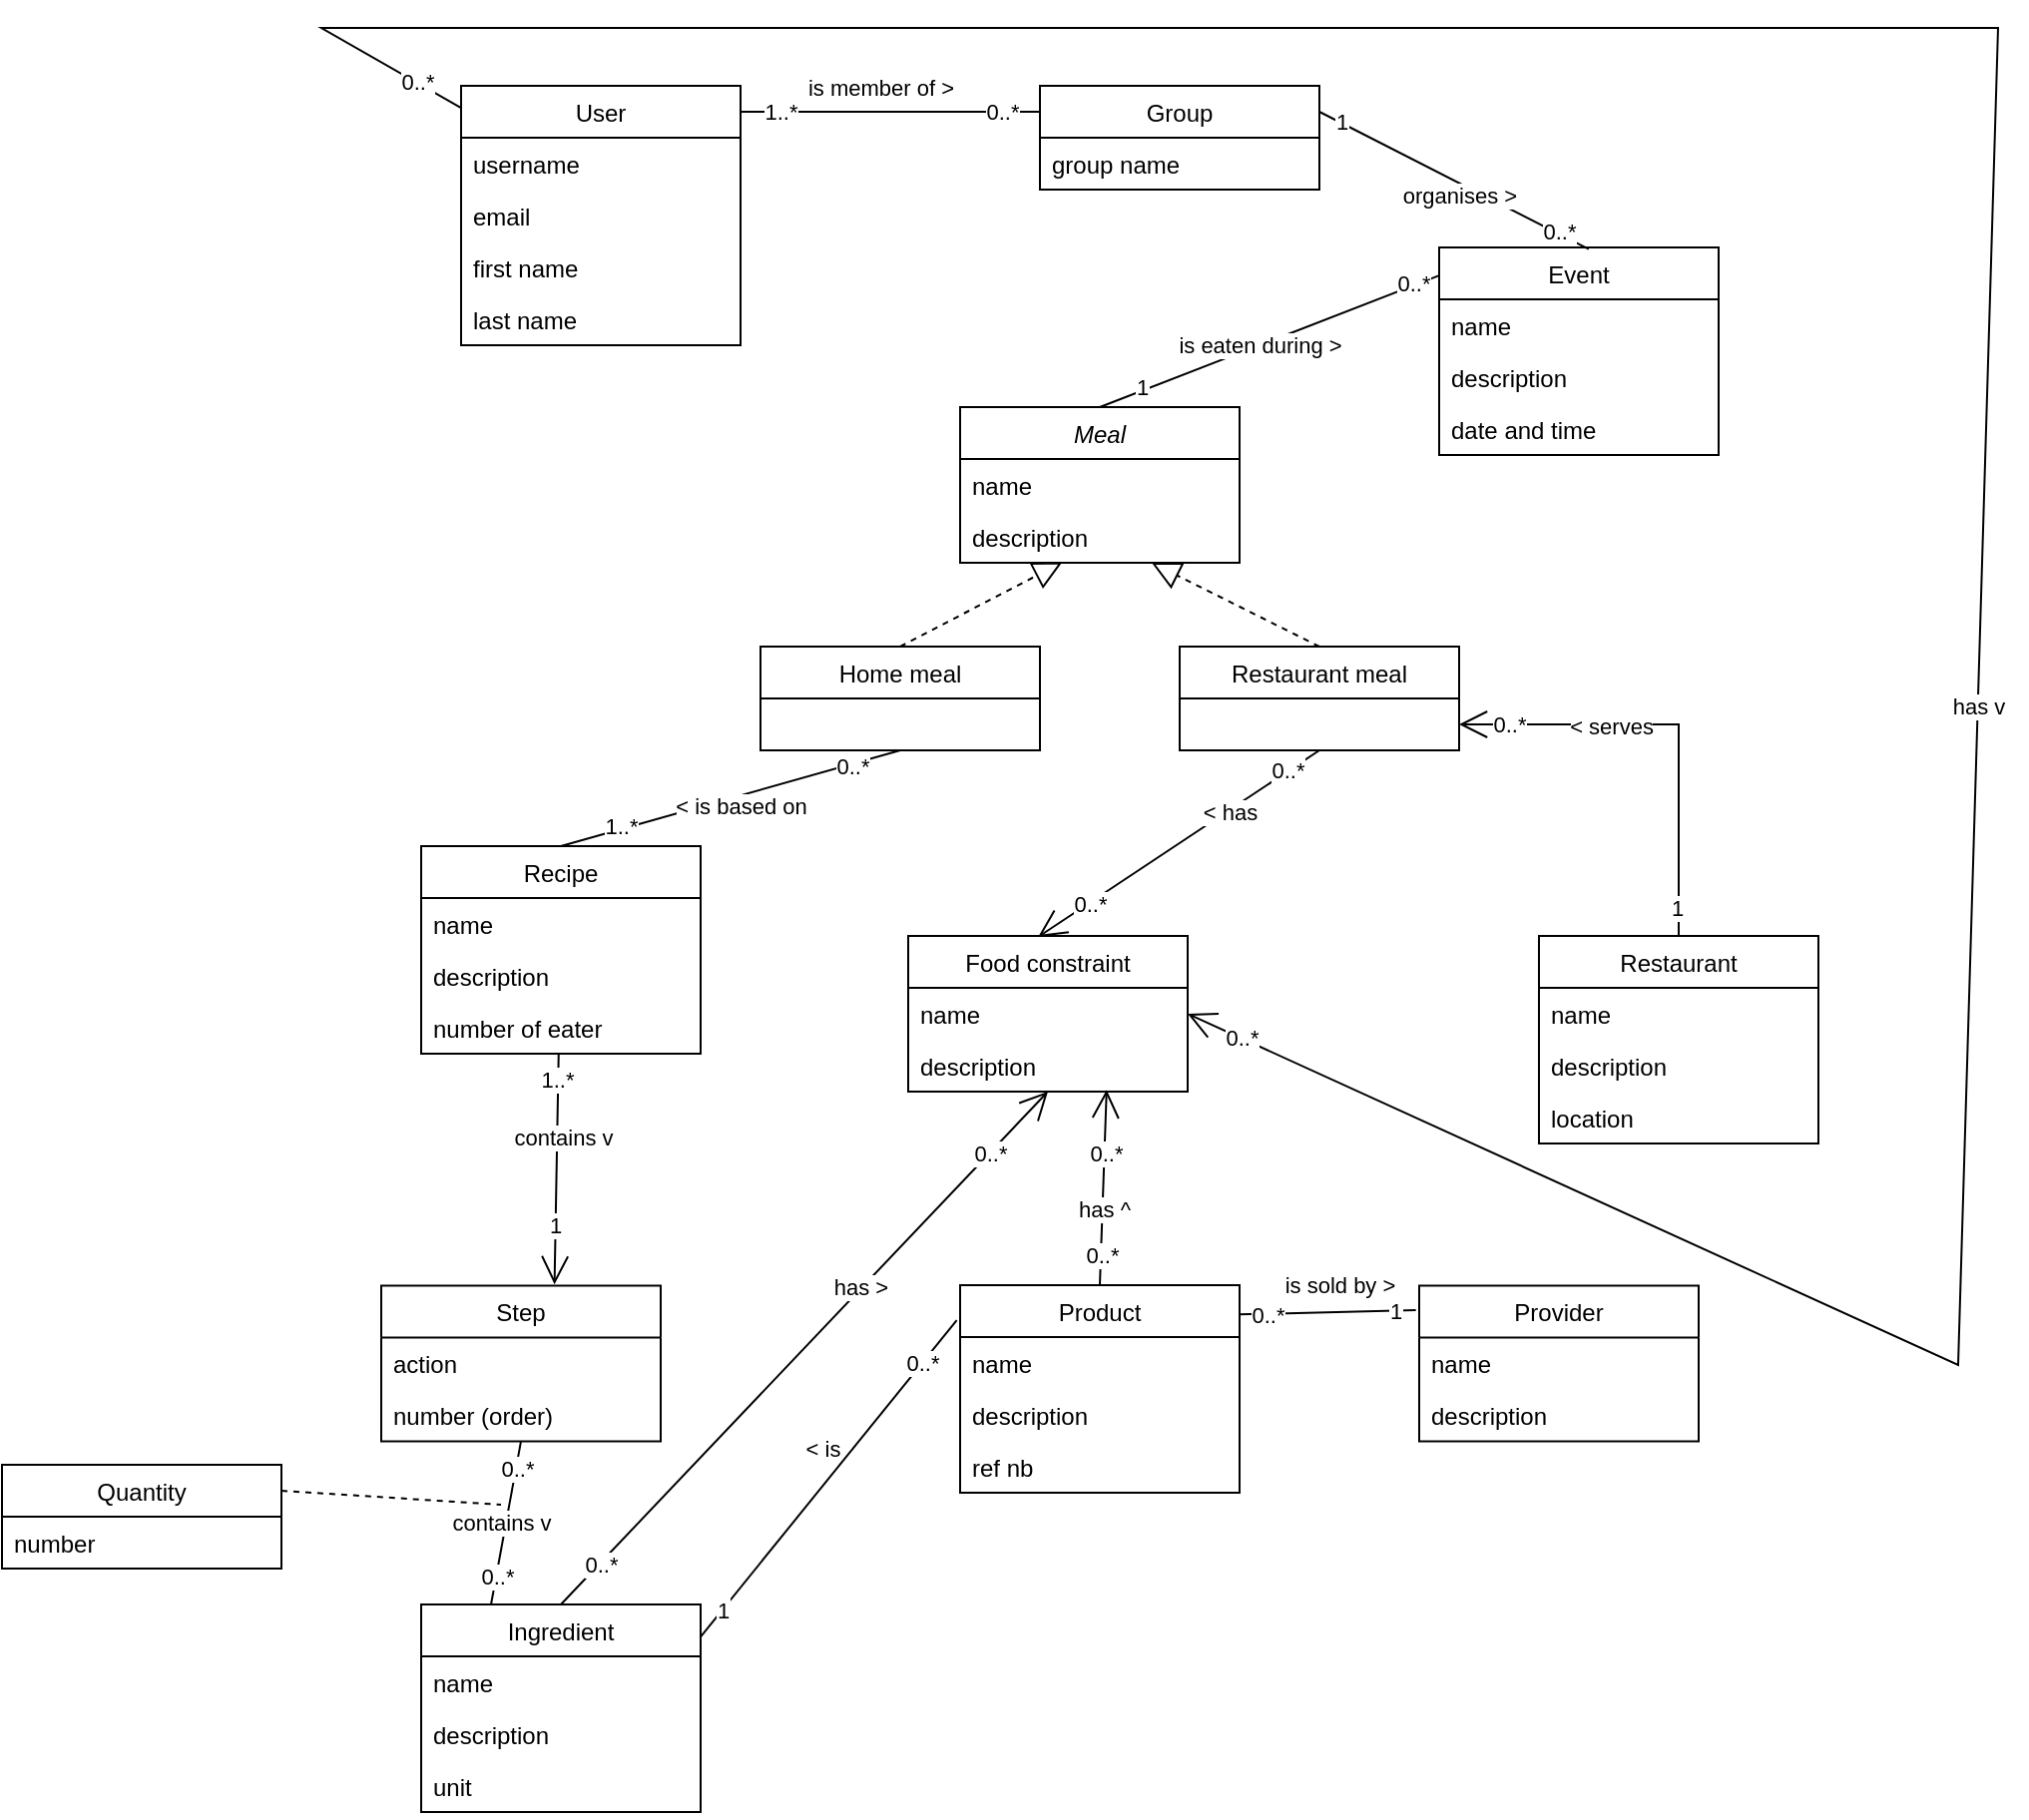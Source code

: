 <mxfile version="16.4.7" type="device"><diagram id="TqW5CA-NK5gwut6oddhq" name="Page-1"><mxGraphModel dx="1504" dy="358" grid="1" gridSize="10" guides="1" tooltips="1" connect="1" arrows="1" fold="1" page="1" pageScale="1" pageWidth="827" pageHeight="1169" math="0" shadow="0"><root><mxCell id="0"/><mxCell id="1" parent="0"/><mxCell id="YldxEUGGNBejZwfsjKbv-1" value="User" style="swimlane;fontStyle=0;childLayout=stackLayout;horizontal=1;startSize=26;fillColor=none;horizontalStack=0;resizeParent=1;resizeParentMax=0;resizeLast=0;collapsible=1;marginBottom=0;" parent="1" vertex="1"><mxGeometry x="190" y="159" width="140" height="130" as="geometry"/></mxCell><mxCell id="YldxEUGGNBejZwfsjKbv-2" value="username" style="text;strokeColor=none;fillColor=none;align=left;verticalAlign=top;spacingLeft=4;spacingRight=4;overflow=hidden;rotatable=0;points=[[0,0.5],[1,0.5]];portConstraint=eastwest;" parent="YldxEUGGNBejZwfsjKbv-1" vertex="1"><mxGeometry y="26" width="140" height="26" as="geometry"/></mxCell><mxCell id="YldxEUGGNBejZwfsjKbv-3" value="email" style="text;strokeColor=none;fillColor=none;align=left;verticalAlign=top;spacingLeft=4;spacingRight=4;overflow=hidden;rotatable=0;points=[[0,0.5],[1,0.5]];portConstraint=eastwest;" parent="YldxEUGGNBejZwfsjKbv-1" vertex="1"><mxGeometry y="52" width="140" height="26" as="geometry"/></mxCell><mxCell id="YldxEUGGNBejZwfsjKbv-4" value="first name" style="text;strokeColor=none;fillColor=none;align=left;verticalAlign=top;spacingLeft=4;spacingRight=4;overflow=hidden;rotatable=0;points=[[0,0.5],[1,0.5]];portConstraint=eastwest;" parent="YldxEUGGNBejZwfsjKbv-1" vertex="1"><mxGeometry y="78" width="140" height="26" as="geometry"/></mxCell><mxCell id="YldxEUGGNBejZwfsjKbv-5" value="last name" style="text;strokeColor=none;fillColor=none;align=left;verticalAlign=top;spacingLeft=4;spacingRight=4;overflow=hidden;rotatable=0;points=[[0,0.5],[1,0.5]];portConstraint=eastwest;" parent="YldxEUGGNBejZwfsjKbv-1" vertex="1"><mxGeometry y="104" width="140" height="26" as="geometry"/></mxCell><mxCell id="YldxEUGGNBejZwfsjKbv-6" value="Group" style="swimlane;fontStyle=0;childLayout=stackLayout;horizontal=1;startSize=26;fillColor=none;horizontalStack=0;resizeParent=1;resizeParentMax=0;resizeLast=0;collapsible=1;marginBottom=0;" parent="1" vertex="1"><mxGeometry x="480" y="159" width="140" height="52" as="geometry"/></mxCell><mxCell id="YldxEUGGNBejZwfsjKbv-7" value="group name" style="text;strokeColor=none;fillColor=none;align=left;verticalAlign=top;spacingLeft=4;spacingRight=4;overflow=hidden;rotatable=0;points=[[0,0.5],[1,0.5]];portConstraint=eastwest;" parent="YldxEUGGNBejZwfsjKbv-6" vertex="1"><mxGeometry y="26" width="140" height="26" as="geometry"/></mxCell><mxCell id="YldxEUGGNBejZwfsjKbv-14" value="Meal" style="swimlane;fontStyle=2;childLayout=stackLayout;horizontal=1;startSize=26;fillColor=none;horizontalStack=0;resizeParent=1;resizeParentMax=0;resizeLast=0;collapsible=1;marginBottom=0;" parent="1" vertex="1"><mxGeometry x="440" y="320" width="140" height="78" as="geometry"/></mxCell><mxCell id="YldxEUGGNBejZwfsjKbv-15" value="name" style="text;strokeColor=none;fillColor=none;align=left;verticalAlign=top;spacingLeft=4;spacingRight=4;overflow=hidden;rotatable=0;points=[[0,0.5],[1,0.5]];portConstraint=eastwest;" parent="YldxEUGGNBejZwfsjKbv-14" vertex="1"><mxGeometry y="26" width="140" height="26" as="geometry"/></mxCell><mxCell id="YldxEUGGNBejZwfsjKbv-16" value="description" style="text;strokeColor=none;fillColor=none;align=left;verticalAlign=top;spacingLeft=4;spacingRight=4;overflow=hidden;rotatable=0;points=[[0,0.5],[1,0.5]];portConstraint=eastwest;" parent="YldxEUGGNBejZwfsjKbv-14" vertex="1"><mxGeometry y="52" width="140" height="26" as="geometry"/></mxCell><mxCell id="YldxEUGGNBejZwfsjKbv-17" value="Home meal" style="swimlane;fontStyle=0;childLayout=stackLayout;horizontal=1;startSize=26;fillColor=none;horizontalStack=0;resizeParent=1;resizeParentMax=0;resizeLast=0;collapsible=1;marginBottom=0;" parent="1" vertex="1"><mxGeometry x="340" y="440" width="140" height="52" as="geometry"/></mxCell><mxCell id="YldxEUGGNBejZwfsjKbv-20" value="Restaurant meal" style="swimlane;fontStyle=0;childLayout=stackLayout;horizontal=1;startSize=26;fillColor=none;horizontalStack=0;resizeParent=1;resizeParentMax=0;resizeLast=0;collapsible=1;marginBottom=0;" parent="1" vertex="1"><mxGeometry x="550" y="440" width="140" height="52" as="geometry"/></mxCell><mxCell id="YldxEUGGNBejZwfsjKbv-23" value="Recipe" style="swimlane;fontStyle=0;childLayout=stackLayout;horizontal=1;startSize=26;fillColor=none;horizontalStack=0;resizeParent=1;resizeParentMax=0;resizeLast=0;collapsible=1;marginBottom=0;" parent="1" vertex="1"><mxGeometry x="170" y="540" width="140" height="104" as="geometry"/></mxCell><mxCell id="YldxEUGGNBejZwfsjKbv-24" value="name" style="text;strokeColor=none;fillColor=none;align=left;verticalAlign=top;spacingLeft=4;spacingRight=4;overflow=hidden;rotatable=0;points=[[0,0.5],[1,0.5]];portConstraint=eastwest;" parent="YldxEUGGNBejZwfsjKbv-23" vertex="1"><mxGeometry y="26" width="140" height="26" as="geometry"/></mxCell><mxCell id="YldxEUGGNBejZwfsjKbv-25" value="description" style="text;strokeColor=none;fillColor=none;align=left;verticalAlign=top;spacingLeft=4;spacingRight=4;overflow=hidden;rotatable=0;points=[[0,0.5],[1,0.5]];portConstraint=eastwest;" parent="YldxEUGGNBejZwfsjKbv-23" vertex="1"><mxGeometry y="52" width="140" height="26" as="geometry"/></mxCell><mxCell id="gpSyy8toEn4WB6s8I4Wy-8" value="number of eater" style="text;strokeColor=none;fillColor=none;align=left;verticalAlign=top;spacingLeft=4;spacingRight=4;overflow=hidden;rotatable=0;points=[[0,0.5],[1,0.5]];portConstraint=eastwest;" vertex="1" parent="YldxEUGGNBejZwfsjKbv-23"><mxGeometry y="78" width="140" height="26" as="geometry"/></mxCell><mxCell id="YldxEUGGNBejZwfsjKbv-26" value="Ingredient" style="swimlane;fontStyle=0;childLayout=stackLayout;horizontal=1;startSize=26;fillColor=none;horizontalStack=0;resizeParent=1;resizeParentMax=0;resizeLast=0;collapsible=1;marginBottom=0;" parent="1" vertex="1"><mxGeometry x="170" y="920" width="140" height="104" as="geometry"/></mxCell><mxCell id="YldxEUGGNBejZwfsjKbv-27" value="name" style="text;strokeColor=none;fillColor=none;align=left;verticalAlign=top;spacingLeft=4;spacingRight=4;overflow=hidden;rotatable=0;points=[[0,0.5],[1,0.5]];portConstraint=eastwest;" parent="YldxEUGGNBejZwfsjKbv-26" vertex="1"><mxGeometry y="26" width="140" height="26" as="geometry"/></mxCell><mxCell id="YldxEUGGNBejZwfsjKbv-28" value="description" style="text;strokeColor=none;fillColor=none;align=left;verticalAlign=top;spacingLeft=4;spacingRight=4;overflow=hidden;rotatable=0;points=[[0,0.5],[1,0.5]];portConstraint=eastwest;" parent="YldxEUGGNBejZwfsjKbv-26" vertex="1"><mxGeometry y="52" width="140" height="26" as="geometry"/></mxCell><mxCell id="YldxEUGGNBejZwfsjKbv-29" value="unit" style="text;strokeColor=none;fillColor=none;align=left;verticalAlign=top;spacingLeft=4;spacingRight=4;overflow=hidden;rotatable=0;points=[[0,0.5],[1,0.5]];portConstraint=eastwest;" parent="YldxEUGGNBejZwfsjKbv-26" vertex="1"><mxGeometry y="78" width="140" height="26" as="geometry"/></mxCell><mxCell id="YldxEUGGNBejZwfsjKbv-30" value="Food constraint" style="swimlane;fontStyle=0;childLayout=stackLayout;horizontal=1;startSize=26;fillColor=none;horizontalStack=0;resizeParent=1;resizeParentMax=0;resizeLast=0;collapsible=1;marginBottom=0;" parent="1" vertex="1"><mxGeometry x="414" y="585" width="140" height="78" as="geometry"/></mxCell><mxCell id="YldxEUGGNBejZwfsjKbv-31" value="name" style="text;strokeColor=none;fillColor=none;align=left;verticalAlign=top;spacingLeft=4;spacingRight=4;overflow=hidden;rotatable=0;points=[[0,0.5],[1,0.5]];portConstraint=eastwest;" parent="YldxEUGGNBejZwfsjKbv-30" vertex="1"><mxGeometry y="26" width="140" height="26" as="geometry"/></mxCell><mxCell id="YldxEUGGNBejZwfsjKbv-32" value="description" style="text;strokeColor=none;fillColor=none;align=left;verticalAlign=top;spacingLeft=4;spacingRight=4;overflow=hidden;rotatable=0;points=[[0,0.5],[1,0.5]];portConstraint=eastwest;" parent="YldxEUGGNBejZwfsjKbv-30" vertex="1"><mxGeometry y="52" width="140" height="26" as="geometry"/></mxCell><mxCell id="YldxEUGGNBejZwfsjKbv-34" value="" style="endArrow=block;dashed=1;endFill=0;endSize=12;html=1;rounded=0;exitX=0.5;exitY=0;exitDx=0;exitDy=0;entryX=0.365;entryY=0.992;entryDx=0;entryDy=0;entryPerimeter=0;" parent="1" source="YldxEUGGNBejZwfsjKbv-17" target="YldxEUGGNBejZwfsjKbv-16" edge="1"><mxGeometry width="160" relative="1" as="geometry"><mxPoint x="370" y="585" as="sourcePoint"/><mxPoint x="490" y="410" as="targetPoint"/></mxGeometry></mxCell><mxCell id="YldxEUGGNBejZwfsjKbv-39" value="" style="endArrow=block;dashed=1;endFill=0;endSize=12;html=1;rounded=0;exitX=0.5;exitY=0;exitDx=0;exitDy=0;" parent="1" source="YldxEUGGNBejZwfsjKbv-20" target="YldxEUGGNBejZwfsjKbv-16" edge="1"><mxGeometry width="160" relative="1" as="geometry"><mxPoint x="420" y="450" as="sourcePoint"/><mxPoint x="520" y="407.012" as="targetPoint"/></mxGeometry></mxCell><mxCell id="YldxEUGGNBejZwfsjKbv-40" value="" style="endArrow=open;endFill=1;endSize=12;html=1;rounded=0;entryX=1;entryY=0.75;entryDx=0;entryDy=0;exitX=0.5;exitY=0;exitDx=0;exitDy=0;" parent="1" source="YldxEUGGNBejZwfsjKbv-41" target="YldxEUGGNBejZwfsjKbv-20" edge="1"><mxGeometry width="160" relative="1" as="geometry"><mxPoint x="770" y="410" as="sourcePoint"/><mxPoint x="930" y="410" as="targetPoint"/><Array as="points"><mxPoint x="800" y="479"/></Array></mxGeometry></mxCell><mxCell id="gpSyy8toEn4WB6s8I4Wy-18" value="&amp;lt; serves" style="edgeLabel;html=1;align=center;verticalAlign=middle;resizable=0;points=[];" vertex="1" connectable="0" parent="YldxEUGGNBejZwfsjKbv-40"><mxGeometry x="0.299" y="1" relative="1" as="geometry"><mxPoint as="offset"/></mxGeometry></mxCell><mxCell id="gpSyy8toEn4WB6s8I4Wy-55" value="0..*" style="edgeLabel;html=1;align=center;verticalAlign=middle;resizable=0;points=[];" vertex="1" connectable="0" parent="YldxEUGGNBejZwfsjKbv-40"><mxGeometry x="0.772" relative="1" as="geometry"><mxPoint as="offset"/></mxGeometry></mxCell><mxCell id="gpSyy8toEn4WB6s8I4Wy-56" value="1" style="edgeLabel;html=1;align=center;verticalAlign=middle;resizable=0;points=[];" vertex="1" connectable="0" parent="YldxEUGGNBejZwfsjKbv-40"><mxGeometry x="-0.866" y="1" relative="1" as="geometry"><mxPoint as="offset"/></mxGeometry></mxCell><mxCell id="YldxEUGGNBejZwfsjKbv-41" value="Restaurant" style="swimlane;fontStyle=0;childLayout=stackLayout;horizontal=1;startSize=26;fillColor=none;horizontalStack=0;resizeParent=1;resizeParentMax=0;resizeLast=0;collapsible=1;marginBottom=0;" parent="1" vertex="1"><mxGeometry x="730" y="585" width="140" height="104" as="geometry"/></mxCell><mxCell id="YldxEUGGNBejZwfsjKbv-42" value="name" style="text;strokeColor=none;fillColor=none;align=left;verticalAlign=top;spacingLeft=4;spacingRight=4;overflow=hidden;rotatable=0;points=[[0,0.5],[1,0.5]];portConstraint=eastwest;" parent="YldxEUGGNBejZwfsjKbv-41" vertex="1"><mxGeometry y="26" width="140" height="26" as="geometry"/></mxCell><mxCell id="YldxEUGGNBejZwfsjKbv-43" value="description" style="text;strokeColor=none;fillColor=none;align=left;verticalAlign=top;spacingLeft=4;spacingRight=4;overflow=hidden;rotatable=0;points=[[0,0.5],[1,0.5]];portConstraint=eastwest;" parent="YldxEUGGNBejZwfsjKbv-41" vertex="1"><mxGeometry y="52" width="140" height="26" as="geometry"/></mxCell><mxCell id="YldxEUGGNBejZwfsjKbv-44" value="location" style="text;strokeColor=none;fillColor=none;align=left;verticalAlign=top;spacingLeft=4;spacingRight=4;overflow=hidden;rotatable=0;points=[[0,0.5],[1,0.5]];portConstraint=eastwest;" parent="YldxEUGGNBejZwfsjKbv-41" vertex="1"><mxGeometry y="78" width="140" height="26" as="geometry"/></mxCell><mxCell id="YldxEUGGNBejZwfsjKbv-46" value="" style="endArrow=open;endFill=1;endSize=12;html=1;rounded=0;entryX=0.465;entryY=0.006;entryDx=0;entryDy=0;entryPerimeter=0;exitX=0.5;exitY=1;exitDx=0;exitDy=0;" parent="1" source="YldxEUGGNBejZwfsjKbv-20" target="YldxEUGGNBejZwfsjKbv-30" edge="1"><mxGeometry width="160" relative="1" as="geometry"><mxPoint x="480" y="560" as="sourcePoint"/><mxPoint x="640" y="560" as="targetPoint"/></mxGeometry></mxCell><mxCell id="gpSyy8toEn4WB6s8I4Wy-19" value="&amp;lt; has" style="edgeLabel;html=1;align=center;verticalAlign=middle;resizable=0;points=[];" vertex="1" connectable="0" parent="YldxEUGGNBejZwfsjKbv-46"><mxGeometry x="-0.357" y="1" relative="1" as="geometry"><mxPoint as="offset"/></mxGeometry></mxCell><mxCell id="gpSyy8toEn4WB6s8I4Wy-53" value="0..*" style="edgeLabel;html=1;align=center;verticalAlign=middle;resizable=0;points=[];" vertex="1" connectable="0" parent="YldxEUGGNBejZwfsjKbv-46"><mxGeometry x="0.631" relative="1" as="geometry"><mxPoint as="offset"/></mxGeometry></mxCell><mxCell id="gpSyy8toEn4WB6s8I4Wy-54" value="0..*" style="edgeLabel;html=1;align=center;verticalAlign=middle;resizable=0;points=[];" vertex="1" connectable="0" parent="YldxEUGGNBejZwfsjKbv-46"><mxGeometry x="-0.781" y="-1" relative="1" as="geometry"><mxPoint as="offset"/></mxGeometry></mxCell><mxCell id="YldxEUGGNBejZwfsjKbv-47" value="" style="endArrow=open;endFill=1;endSize=12;html=1;rounded=0;entryX=0.5;entryY=1;entryDx=0;entryDy=0;exitX=0.5;exitY=0;exitDx=0;exitDy=0;" parent="1" source="YldxEUGGNBejZwfsjKbv-26" target="YldxEUGGNBejZwfsjKbv-30" edge="1"><mxGeometry width="160" relative="1" as="geometry"><mxPoint x="630" y="502" as="sourcePoint"/><mxPoint x="489.1" y="595.468" as="targetPoint"/></mxGeometry></mxCell><mxCell id="gpSyy8toEn4WB6s8I4Wy-14" value="has &amp;gt;" style="edgeLabel;html=1;align=center;verticalAlign=middle;resizable=0;points=[];" vertex="1" connectable="0" parent="YldxEUGGNBejZwfsjKbv-47"><mxGeometry x="0.233" y="1" relative="1" as="geometry"><mxPoint as="offset"/></mxGeometry></mxCell><mxCell id="gpSyy8toEn4WB6s8I4Wy-42" value="0..*" style="edgeLabel;html=1;align=center;verticalAlign=middle;resizable=0;points=[];" vertex="1" connectable="0" parent="YldxEUGGNBejZwfsjKbv-47"><mxGeometry x="-0.84" relative="1" as="geometry"><mxPoint as="offset"/></mxGeometry></mxCell><mxCell id="gpSyy8toEn4WB6s8I4Wy-43" value="0..*" style="edgeLabel;html=1;align=center;verticalAlign=middle;resizable=0;points=[];" vertex="1" connectable="0" parent="YldxEUGGNBejZwfsjKbv-47"><mxGeometry x="0.757" relative="1" as="geometry"><mxPoint as="offset"/></mxGeometry></mxCell><mxCell id="YldxEUGGNBejZwfsjKbv-49" value="" style="endArrow=none;endFill=0;endSize=12;html=1;rounded=0;entryX=0.5;entryY=0;entryDx=0;entryDy=0;exitX=0.5;exitY=1;exitDx=0;exitDy=0;" parent="1" source="YldxEUGGNBejZwfsjKbv-17" target="YldxEUGGNBejZwfsjKbv-23" edge="1"><mxGeometry width="160" relative="1" as="geometry"><mxPoint x="240" y="673.52" as="sourcePoint"/><mxPoint x="220.68" y="760.624" as="targetPoint"/></mxGeometry></mxCell><mxCell id="YldxEUGGNBejZwfsjKbv-68" value="&amp;lt; is based on" style="edgeLabel;html=1;align=center;verticalAlign=middle;resizable=0;points=[];" parent="YldxEUGGNBejZwfsjKbv-49" vertex="1" connectable="0"><mxGeometry x="-0.342" relative="1" as="geometry"><mxPoint x="-24" y="12" as="offset"/></mxGeometry></mxCell><mxCell id="gpSyy8toEn4WB6s8I4Wy-33" value="1..*" style="edgeLabel;html=1;align=center;verticalAlign=middle;resizable=0;points=[];" vertex="1" connectable="0" parent="YldxEUGGNBejZwfsjKbv-49"><mxGeometry x="0.741" relative="1" as="geometry"><mxPoint x="8" y="-4" as="offset"/></mxGeometry></mxCell><mxCell id="gpSyy8toEn4WB6s8I4Wy-34" value="0..*" style="edgeLabel;html=1;align=center;verticalAlign=middle;resizable=0;points=[];" vertex="1" connectable="0" parent="YldxEUGGNBejZwfsjKbv-49"><mxGeometry x="-0.715" y="1" relative="1" as="geometry"><mxPoint as="offset"/></mxGeometry></mxCell><mxCell id="YldxEUGGNBejZwfsjKbv-50" value="Product" style="swimlane;fontStyle=0;childLayout=stackLayout;horizontal=1;startSize=26;fillColor=none;horizontalStack=0;resizeParent=1;resizeParentMax=0;resizeLast=0;collapsible=1;marginBottom=0;" parent="1" vertex="1"><mxGeometry x="440" y="760" width="140" height="104" as="geometry"/></mxCell><mxCell id="YldxEUGGNBejZwfsjKbv-51" value="name" style="text;strokeColor=none;fillColor=none;align=left;verticalAlign=top;spacingLeft=4;spacingRight=4;overflow=hidden;rotatable=0;points=[[0,0.5],[1,0.5]];portConstraint=eastwest;" parent="YldxEUGGNBejZwfsjKbv-50" vertex="1"><mxGeometry y="26" width="140" height="26" as="geometry"/></mxCell><mxCell id="YldxEUGGNBejZwfsjKbv-52" value="description" style="text;strokeColor=none;fillColor=none;align=left;verticalAlign=top;spacingLeft=4;spacingRight=4;overflow=hidden;rotatable=0;points=[[0,0.5],[1,0.5]];portConstraint=eastwest;" parent="YldxEUGGNBejZwfsjKbv-50" vertex="1"><mxGeometry y="52" width="140" height="26" as="geometry"/></mxCell><mxCell id="YldxEUGGNBejZwfsjKbv-53" value="ref nb" style="text;strokeColor=none;fillColor=none;align=left;verticalAlign=top;spacingLeft=4;spacingRight=4;overflow=hidden;rotatable=0;points=[[0,0.5],[1,0.5]];portConstraint=eastwest;" parent="YldxEUGGNBejZwfsjKbv-50" vertex="1"><mxGeometry y="78" width="140" height="26" as="geometry"/></mxCell><mxCell id="YldxEUGGNBejZwfsjKbv-54" value="" style="endArrow=none;endFill=0;endSize=12;html=1;rounded=0;entryX=1;entryY=0.1;entryDx=0;entryDy=0;exitX=0;exitY=0.25;exitDx=0;exitDy=0;entryPerimeter=0;" parent="1" source="YldxEUGGNBejZwfsjKbv-6" target="YldxEUGGNBejZwfsjKbv-1" edge="1"><mxGeometry width="160" relative="1" as="geometry"><mxPoint x="430" y="250" as="sourcePoint"/><mxPoint x="250" y="343" as="targetPoint"/></mxGeometry></mxCell><mxCell id="YldxEUGGNBejZwfsjKbv-66" value="is member of &amp;gt;" style="edgeLabel;html=1;align=center;verticalAlign=middle;resizable=0;points=[];" parent="YldxEUGGNBejZwfsjKbv-54" vertex="1" connectable="0"><mxGeometry x="0.426" relative="1" as="geometry"><mxPoint x="27" y="-12" as="offset"/></mxGeometry></mxCell><mxCell id="gpSyy8toEn4WB6s8I4Wy-20" value="1..*" style="edgeLabel;html=1;align=center;verticalAlign=middle;resizable=0;points=[];" vertex="1" connectable="0" parent="YldxEUGGNBejZwfsjKbv-54"><mxGeometry x="0.879" relative="1" as="geometry"><mxPoint x="11" as="offset"/></mxGeometry></mxCell><mxCell id="gpSyy8toEn4WB6s8I4Wy-21" value="0..*" style="edgeLabel;html=1;align=center;verticalAlign=middle;resizable=0;points=[];" vertex="1" connectable="0" parent="YldxEUGGNBejZwfsjKbv-54"><mxGeometry x="-0.887" relative="1" as="geometry"><mxPoint x="-11" as="offset"/></mxGeometry></mxCell><mxCell id="YldxEUGGNBejZwfsjKbv-56" value="" style="endArrow=open;endFill=1;endSize=12;html=1;rounded=0;entryX=1;entryY=0.5;entryDx=0;entryDy=0;exitX=0;exitY=0.085;exitDx=0;exitDy=0;exitPerimeter=0;" parent="1" source="YldxEUGGNBejZwfsjKbv-1" target="YldxEUGGNBejZwfsjKbv-31" edge="1"><mxGeometry width="160" relative="1" as="geometry"><mxPoint x="140" y="280" as="sourcePoint"/><mxPoint x="240" y="380" as="targetPoint"/><Array as="points"><mxPoint x="120" y="130"/><mxPoint x="960" y="130"/><mxPoint x="940" y="800"/></Array></mxGeometry></mxCell><mxCell id="YldxEUGGNBejZwfsjKbv-65" value="has v" style="edgeLabel;html=1;align=center;verticalAlign=middle;resizable=0;points=[];" parent="YldxEUGGNBejZwfsjKbv-56" vertex="1" connectable="0"><mxGeometry x="0.251" relative="1" as="geometry"><mxPoint as="offset"/></mxGeometry></mxCell><mxCell id="gpSyy8toEn4WB6s8I4Wy-51" value="0..*" style="edgeLabel;html=1;align=center;verticalAlign=middle;resizable=0;points=[];" vertex="1" connectable="0" parent="YldxEUGGNBejZwfsjKbv-56"><mxGeometry x="0.971" relative="1" as="geometry"><mxPoint as="offset"/></mxGeometry></mxCell><mxCell id="gpSyy8toEn4WB6s8I4Wy-52" value="0..*" style="edgeLabel;html=1;align=center;verticalAlign=middle;resizable=0;points=[];" vertex="1" connectable="0" parent="YldxEUGGNBejZwfsjKbv-56"><mxGeometry x="-0.974" relative="1" as="geometry"><mxPoint as="offset"/></mxGeometry></mxCell><mxCell id="YldxEUGGNBejZwfsjKbv-58" value="" style="endArrow=none;endFill=0;endSize=12;html=1;rounded=0;entryX=0.998;entryY=0.159;entryDx=0;entryDy=0;exitX=-0.012;exitY=0.169;exitDx=0;exitDy=0;exitPerimeter=0;entryPerimeter=0;" parent="1" source="YldxEUGGNBejZwfsjKbv-50" target="YldxEUGGNBejZwfsjKbv-26" edge="1"><mxGeometry width="160" relative="1" as="geometry"><mxPoint x="240" y="673.52" as="sourcePoint"/><mxPoint x="220.68" y="760.624" as="targetPoint"/></mxGeometry></mxCell><mxCell id="gpSyy8toEn4WB6s8I4Wy-15" value="&lt;div&gt;&amp;lt; is&lt;/div&gt;" style="edgeLabel;html=1;align=center;verticalAlign=middle;resizable=0;points=[];" vertex="1" connectable="0" parent="YldxEUGGNBejZwfsjKbv-58"><mxGeometry x="-0.351" y="1" relative="1" as="geometry"><mxPoint x="-27" y="12" as="offset"/></mxGeometry></mxCell><mxCell id="gpSyy8toEn4WB6s8I4Wy-40" value="1" style="edgeLabel;html=1;align=center;verticalAlign=middle;resizable=0;points=[];" vertex="1" connectable="0" parent="YldxEUGGNBejZwfsjKbv-58"><mxGeometry x="0.826" relative="1" as="geometry"><mxPoint as="offset"/></mxGeometry></mxCell><mxCell id="gpSyy8toEn4WB6s8I4Wy-41" value="0..*" style="edgeLabel;html=1;align=center;verticalAlign=middle;resizable=0;points=[];" vertex="1" connectable="0" parent="YldxEUGGNBejZwfsjKbv-58"><mxGeometry x="-0.732" relative="1" as="geometry"><mxPoint as="offset"/></mxGeometry></mxCell><mxCell id="YldxEUGGNBejZwfsjKbv-59" value="" style="endArrow=open;endFill=1;endSize=12;html=1;rounded=0;entryX=0.71;entryY=0.968;entryDx=0;entryDy=0;exitX=0.5;exitY=0;exitDx=0;exitDy=0;entryPerimeter=0;" parent="1" source="YldxEUGGNBejZwfsjKbv-50" target="YldxEUGGNBejZwfsjKbv-32" edge="1"><mxGeometry width="160" relative="1" as="geometry"><mxPoint x="240" y="760" as="sourcePoint"/><mxPoint x="494" y="673.0" as="targetPoint"/></mxGeometry></mxCell><mxCell id="gpSyy8toEn4WB6s8I4Wy-17" value="has ^" style="edgeLabel;html=1;align=center;verticalAlign=middle;resizable=0;points=[];" vertex="1" connectable="0" parent="YldxEUGGNBejZwfsjKbv-59"><mxGeometry x="-0.209" relative="1" as="geometry"><mxPoint as="offset"/></mxGeometry></mxCell><mxCell id="gpSyy8toEn4WB6s8I4Wy-44" value="0..*" style="edgeLabel;html=1;align=center;verticalAlign=middle;resizable=0;points=[];" vertex="1" connectable="0" parent="YldxEUGGNBejZwfsjKbv-59"><mxGeometry x="-0.807" relative="1" as="geometry"><mxPoint y="-6" as="offset"/></mxGeometry></mxCell><mxCell id="gpSyy8toEn4WB6s8I4Wy-45" value="0..*" style="edgeLabel;html=1;align=center;verticalAlign=middle;resizable=0;points=[];" vertex="1" connectable="0" parent="YldxEUGGNBejZwfsjKbv-59"><mxGeometry x="0.353" relative="1" as="geometry"><mxPoint as="offset"/></mxGeometry></mxCell><mxCell id="YldxEUGGNBejZwfsjKbv-60" value="Provider" style="swimlane;fontStyle=0;childLayout=stackLayout;horizontal=1;startSize=26;fillColor=none;horizontalStack=0;resizeParent=1;resizeParentMax=0;resizeLast=0;collapsible=1;marginBottom=0;" parent="1" vertex="1"><mxGeometry x="670" y="760.21" width="140" height="78" as="geometry"/></mxCell><mxCell id="YldxEUGGNBejZwfsjKbv-61" value="name" style="text;strokeColor=none;fillColor=none;align=left;verticalAlign=top;spacingLeft=4;spacingRight=4;overflow=hidden;rotatable=0;points=[[0,0.5],[1,0.5]];portConstraint=eastwest;" parent="YldxEUGGNBejZwfsjKbv-60" vertex="1"><mxGeometry y="26" width="140" height="26" as="geometry"/></mxCell><mxCell id="YldxEUGGNBejZwfsjKbv-62" value="description" style="text;strokeColor=none;fillColor=none;align=left;verticalAlign=top;spacingLeft=4;spacingRight=4;overflow=hidden;rotatable=0;points=[[0,0.5],[1,0.5]];portConstraint=eastwest;" parent="YldxEUGGNBejZwfsjKbv-60" vertex="1"><mxGeometry y="52" width="140" height="26" as="geometry"/></mxCell><mxCell id="YldxEUGGNBejZwfsjKbv-64" value="" style="endArrow=none;endFill=0;endSize=12;html=1;rounded=0;entryX=-0.012;entryY=0.157;entryDx=0;entryDy=0;exitX=1;exitY=0.141;exitDx=0;exitDy=0;exitPerimeter=0;entryPerimeter=0;" parent="1" source="YldxEUGGNBejZwfsjKbv-50" target="YldxEUGGNBejZwfsjKbv-60" edge="1"><mxGeometry width="160" relative="1" as="geometry"><mxPoint x="448.32" y="787.576" as="sourcePoint"/><mxPoint x="309.72" y="776.536" as="targetPoint"/></mxGeometry></mxCell><mxCell id="gpSyy8toEn4WB6s8I4Wy-16" value="is sold by &amp;gt;" style="edgeLabel;html=1;align=center;verticalAlign=middle;resizable=0;points=[];" vertex="1" connectable="0" parent="YldxEUGGNBejZwfsjKbv-64"><mxGeometry x="-0.574" relative="1" as="geometry"><mxPoint x="31" y="-14" as="offset"/></mxGeometry></mxCell><mxCell id="gpSyy8toEn4WB6s8I4Wy-46" value="0..*" style="edgeLabel;html=1;align=center;verticalAlign=middle;resizable=0;points=[];" vertex="1" connectable="0" parent="YldxEUGGNBejZwfsjKbv-64"><mxGeometry x="-0.698" relative="1" as="geometry"><mxPoint as="offset"/></mxGeometry></mxCell><mxCell id="gpSyy8toEn4WB6s8I4Wy-47" value="1" style="edgeLabel;html=1;align=center;verticalAlign=middle;resizable=0;points=[];" vertex="1" connectable="0" parent="YldxEUGGNBejZwfsjKbv-64"><mxGeometry x="0.759" relative="1" as="geometry"><mxPoint as="offset"/></mxGeometry></mxCell><mxCell id="YldxEUGGNBejZwfsjKbv-70" value="Event" style="swimlane;fontStyle=0;childLayout=stackLayout;horizontal=1;startSize=26;fillColor=none;horizontalStack=0;resizeParent=1;resizeParentMax=0;resizeLast=0;collapsible=1;marginBottom=0;" parent="1" vertex="1"><mxGeometry x="680" y="240" width="140" height="104" as="geometry"/></mxCell><mxCell id="YldxEUGGNBejZwfsjKbv-71" value="name" style="text;strokeColor=none;fillColor=none;align=left;verticalAlign=top;spacingLeft=4;spacingRight=4;overflow=hidden;rotatable=0;points=[[0,0.5],[1,0.5]];portConstraint=eastwest;" parent="YldxEUGGNBejZwfsjKbv-70" vertex="1"><mxGeometry y="26" width="140" height="26" as="geometry"/></mxCell><mxCell id="YldxEUGGNBejZwfsjKbv-74" value="description" style="text;strokeColor=none;fillColor=none;align=left;verticalAlign=top;spacingLeft=4;spacingRight=4;overflow=hidden;rotatable=0;points=[[0,0.5],[1,0.5]];portConstraint=eastwest;" parent="YldxEUGGNBejZwfsjKbv-70" vertex="1"><mxGeometry y="52" width="140" height="26" as="geometry"/></mxCell><mxCell id="YldxEUGGNBejZwfsjKbv-75" value="date and time" style="text;strokeColor=none;fillColor=none;align=left;verticalAlign=top;spacingLeft=4;spacingRight=4;overflow=hidden;rotatable=0;points=[[0,0.5],[1,0.5]];portConstraint=eastwest;" parent="YldxEUGGNBejZwfsjKbv-70" vertex="1"><mxGeometry y="78" width="140" height="26" as="geometry"/></mxCell><mxCell id="gpSyy8toEn4WB6s8I4Wy-2" value="Quantity" style="swimlane;fontStyle=0;childLayout=stackLayout;horizontal=1;startSize=26;fillColor=none;horizontalStack=0;resizeParent=1;resizeParentMax=0;resizeLast=0;collapsible=1;marginBottom=0;" vertex="1" parent="1"><mxGeometry x="-40" y="850" width="140" height="52" as="geometry"/></mxCell><mxCell id="gpSyy8toEn4WB6s8I4Wy-5" value="number" style="text;strokeColor=none;fillColor=none;align=left;verticalAlign=top;spacingLeft=4;spacingRight=4;overflow=hidden;rotatable=0;points=[[0,0.5],[1,0.5]];portConstraint=eastwest;" vertex="1" parent="gpSyy8toEn4WB6s8I4Wy-2"><mxGeometry y="26" width="140" height="26" as="geometry"/></mxCell><mxCell id="gpSyy8toEn4WB6s8I4Wy-6" value="Step" style="swimlane;fontStyle=0;childLayout=stackLayout;horizontal=1;startSize=26;fillColor=none;horizontalStack=0;resizeParent=1;resizeParentMax=0;resizeLast=0;collapsible=1;marginBottom=0;" vertex="1" parent="1"><mxGeometry x="150" y="760.21" width="140" height="78" as="geometry"/></mxCell><mxCell id="gpSyy8toEn4WB6s8I4Wy-7" value="action" style="text;strokeColor=none;fillColor=none;align=left;verticalAlign=top;spacingLeft=4;spacingRight=4;overflow=hidden;rotatable=0;points=[[0,0.5],[1,0.5]];portConstraint=eastwest;" vertex="1" parent="gpSyy8toEn4WB6s8I4Wy-6"><mxGeometry y="26" width="140" height="26" as="geometry"/></mxCell><mxCell id="gpSyy8toEn4WB6s8I4Wy-37" value="number (order)" style="text;strokeColor=none;fillColor=none;align=left;verticalAlign=top;spacingLeft=4;spacingRight=4;overflow=hidden;rotatable=0;points=[[0,0.5],[1,0.5]];portConstraint=eastwest;" vertex="1" parent="gpSyy8toEn4WB6s8I4Wy-6"><mxGeometry y="52" width="140" height="26" as="geometry"/></mxCell><mxCell id="gpSyy8toEn4WB6s8I4Wy-9" value="" style="endArrow=open;endFill=1;endSize=12;html=1;rounded=0;entryX=0.62;entryY=-0.008;entryDx=0;entryDy=0;exitX=0.492;exitY=0.991;exitDx=0;exitDy=0;entryPerimeter=0;exitPerimeter=0;" edge="1" parent="1" source="gpSyy8toEn4WB6s8I4Wy-8" target="gpSyy8toEn4WB6s8I4Wy-6"><mxGeometry width="160" relative="1" as="geometry"><mxPoint x="250" y="820" as="sourcePoint"/><mxPoint x="494" y="673" as="targetPoint"/></mxGeometry></mxCell><mxCell id="gpSyy8toEn4WB6s8I4Wy-12" value="contains v" style="edgeLabel;html=1;align=center;verticalAlign=middle;resizable=0;points=[];" vertex="1" connectable="0" parent="gpSyy8toEn4WB6s8I4Wy-9"><mxGeometry x="-0.492" y="1" relative="1" as="geometry"><mxPoint x="1" y="12" as="offset"/></mxGeometry></mxCell><mxCell id="gpSyy8toEn4WB6s8I4Wy-35" value="1..*" style="edgeLabel;html=1;align=center;verticalAlign=middle;resizable=0;points=[];" vertex="1" connectable="0" parent="gpSyy8toEn4WB6s8I4Wy-9"><mxGeometry x="-0.765" y="-1" relative="1" as="geometry"><mxPoint as="offset"/></mxGeometry></mxCell><mxCell id="gpSyy8toEn4WB6s8I4Wy-36" value="1" style="edgeLabel;html=1;align=center;verticalAlign=middle;resizable=0;points=[];" vertex="1" connectable="0" parent="gpSyy8toEn4WB6s8I4Wy-9"><mxGeometry x="0.6" relative="1" as="geometry"><mxPoint y="-7" as="offset"/></mxGeometry></mxCell><mxCell id="gpSyy8toEn4WB6s8I4Wy-10" value="" style="endArrow=none;endFill=0;endSize=12;html=1;rounded=0;entryX=0.25;entryY=0;entryDx=0;entryDy=0;exitX=0.5;exitY=1;exitDx=0;exitDy=0;" edge="1" parent="1" source="gpSyy8toEn4WB6s8I4Wy-6" target="YldxEUGGNBejZwfsjKbv-26"><mxGeometry width="160" relative="1" as="geometry"><mxPoint x="448.32" y="847.786" as="sourcePoint"/><mxPoint x="319.72" y="906.746" as="targetPoint"/></mxGeometry></mxCell><mxCell id="gpSyy8toEn4WB6s8I4Wy-13" value="contains v" style="edgeLabel;html=1;align=center;verticalAlign=middle;resizable=0;points=[];" vertex="1" connectable="0" parent="gpSyy8toEn4WB6s8I4Wy-10"><mxGeometry x="0.378" relative="1" as="geometry"><mxPoint y="-16" as="offset"/></mxGeometry></mxCell><mxCell id="gpSyy8toEn4WB6s8I4Wy-38" value="0..*" style="edgeLabel;html=1;align=center;verticalAlign=middle;resizable=0;points=[];" vertex="1" connectable="0" parent="gpSyy8toEn4WB6s8I4Wy-10"><mxGeometry x="0.664" relative="1" as="geometry"><mxPoint as="offset"/></mxGeometry></mxCell><mxCell id="gpSyy8toEn4WB6s8I4Wy-39" value="0..*" style="edgeLabel;html=1;align=center;verticalAlign=middle;resizable=0;points=[];" vertex="1" connectable="0" parent="gpSyy8toEn4WB6s8I4Wy-10"><mxGeometry x="-0.668" relative="1" as="geometry"><mxPoint as="offset"/></mxGeometry></mxCell><mxCell id="gpSyy8toEn4WB6s8I4Wy-11" value="" style="endArrow=none;dashed=1;endFill=0;endSize=12;html=1;rounded=0;exitX=1;exitY=0.25;exitDx=0;exitDy=0;" edge="1" parent="1" source="gpSyy8toEn4WB6s8I4Wy-2"><mxGeometry width="160" relative="1" as="geometry"><mxPoint x="0.9" y="530.21" as="sourcePoint"/><mxPoint x="210" y="870" as="targetPoint"/></mxGeometry></mxCell><mxCell id="gpSyy8toEn4WB6s8I4Wy-25" value="" style="endArrow=none;endFill=0;endSize=12;html=1;rounded=0;entryX=0.535;entryY=0.008;entryDx=0;entryDy=0;entryPerimeter=0;exitX=1;exitY=0.25;exitDx=0;exitDy=0;" edge="1" parent="1" source="YldxEUGGNBejZwfsjKbv-6" target="YldxEUGGNBejZwfsjKbv-70"><mxGeometry width="160" relative="1" as="geometry"><mxPoint x="640" y="210" as="sourcePoint"/><mxPoint x="250" y="550" as="targetPoint"/></mxGeometry></mxCell><mxCell id="gpSyy8toEn4WB6s8I4Wy-26" value="organises &amp;gt;" style="edgeLabel;html=1;align=center;verticalAlign=middle;resizable=0;points=[];" vertex="1" connectable="0" parent="gpSyy8toEn4WB6s8I4Wy-25"><mxGeometry x="-0.342" relative="1" as="geometry"><mxPoint x="25" y="19" as="offset"/></mxGeometry></mxCell><mxCell id="gpSyy8toEn4WB6s8I4Wy-29" value="1" style="edgeLabel;html=1;align=center;verticalAlign=middle;resizable=0;points=[];" vertex="1" connectable="0" parent="gpSyy8toEn4WB6s8I4Wy-25"><mxGeometry x="-0.843" y="1" relative="1" as="geometry"><mxPoint as="offset"/></mxGeometry></mxCell><mxCell id="gpSyy8toEn4WB6s8I4Wy-30" value="0..*" style="edgeLabel;html=1;align=center;verticalAlign=middle;resizable=0;points=[];" vertex="1" connectable="0" parent="gpSyy8toEn4WB6s8I4Wy-25"><mxGeometry x="0.77" y="1" relative="1" as="geometry"><mxPoint as="offset"/></mxGeometry></mxCell><mxCell id="gpSyy8toEn4WB6s8I4Wy-27" value="" style="endArrow=none;endFill=0;endSize=12;html=1;rounded=0;entryX=0.5;entryY=0;entryDx=0;entryDy=0;exitX=0;exitY=0.135;exitDx=0;exitDy=0;exitPerimeter=0;" edge="1" parent="1" source="YldxEUGGNBejZwfsjKbv-70" target="YldxEUGGNBejZwfsjKbv-14"><mxGeometry width="160" relative="1" as="geometry"><mxPoint x="630" y="182" as="sourcePoint"/><mxPoint x="764.9" y="250.832" as="targetPoint"/></mxGeometry></mxCell><mxCell id="gpSyy8toEn4WB6s8I4Wy-28" value="is eaten during &amp;gt;" style="edgeLabel;html=1;align=center;verticalAlign=middle;resizable=0;points=[];" vertex="1" connectable="0" parent="gpSyy8toEn4WB6s8I4Wy-27"><mxGeometry x="-0.342" relative="1" as="geometry"><mxPoint x="-34" y="13" as="offset"/></mxGeometry></mxCell><mxCell id="gpSyy8toEn4WB6s8I4Wy-31" value="0..*" style="edgeLabel;html=1;align=center;verticalAlign=middle;resizable=0;points=[];" vertex="1" connectable="0" parent="gpSyy8toEn4WB6s8I4Wy-27"><mxGeometry x="-0.85" y="-1" relative="1" as="geometry"><mxPoint as="offset"/></mxGeometry></mxCell><mxCell id="gpSyy8toEn4WB6s8I4Wy-32" value="1" style="edgeLabel;html=1;align=center;verticalAlign=middle;resizable=0;points=[];" vertex="1" connectable="0" parent="gpSyy8toEn4WB6s8I4Wy-27"><mxGeometry x="0.855" relative="1" as="geometry"><mxPoint x="8" y="-5" as="offset"/></mxGeometry></mxCell></root></mxGraphModel></diagram></mxfile>
